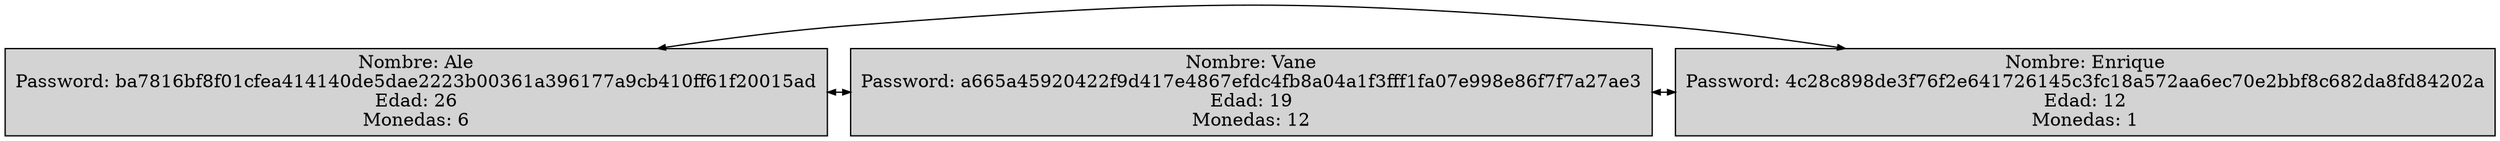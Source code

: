digraph G { 
1[shape=box, label="Nombre: Ale
Password: ba7816bf8f01cfea414140de5dae2223b00361a396177a9cb410ff61f20015ad
Edad: 26
Monedas: 6", style=filled]
2[shape=box, label="Nombre: Vane
Password: a665a45920422f9d417e4867efdc4fb8a04a1f3fff1fa07e998e86f7f7a27ae3
Edad: 19
Monedas: 12", style=filled]
3[shape=box, label="Nombre: Enrique
Password: 4c28c898de3f76f2e641726145c3fc18a572aa6ec70e2bbf8c682da8fd84202a
Edad: 12
Monedas: 1", style=filled]
{rank=same 
1->2[dir=both, arrowsize=0.6]; 
2->3[dir=both, arrowsize=0.6]; 
3->1[dir=both, arrowsize=0.6]; 
	}
 

 }